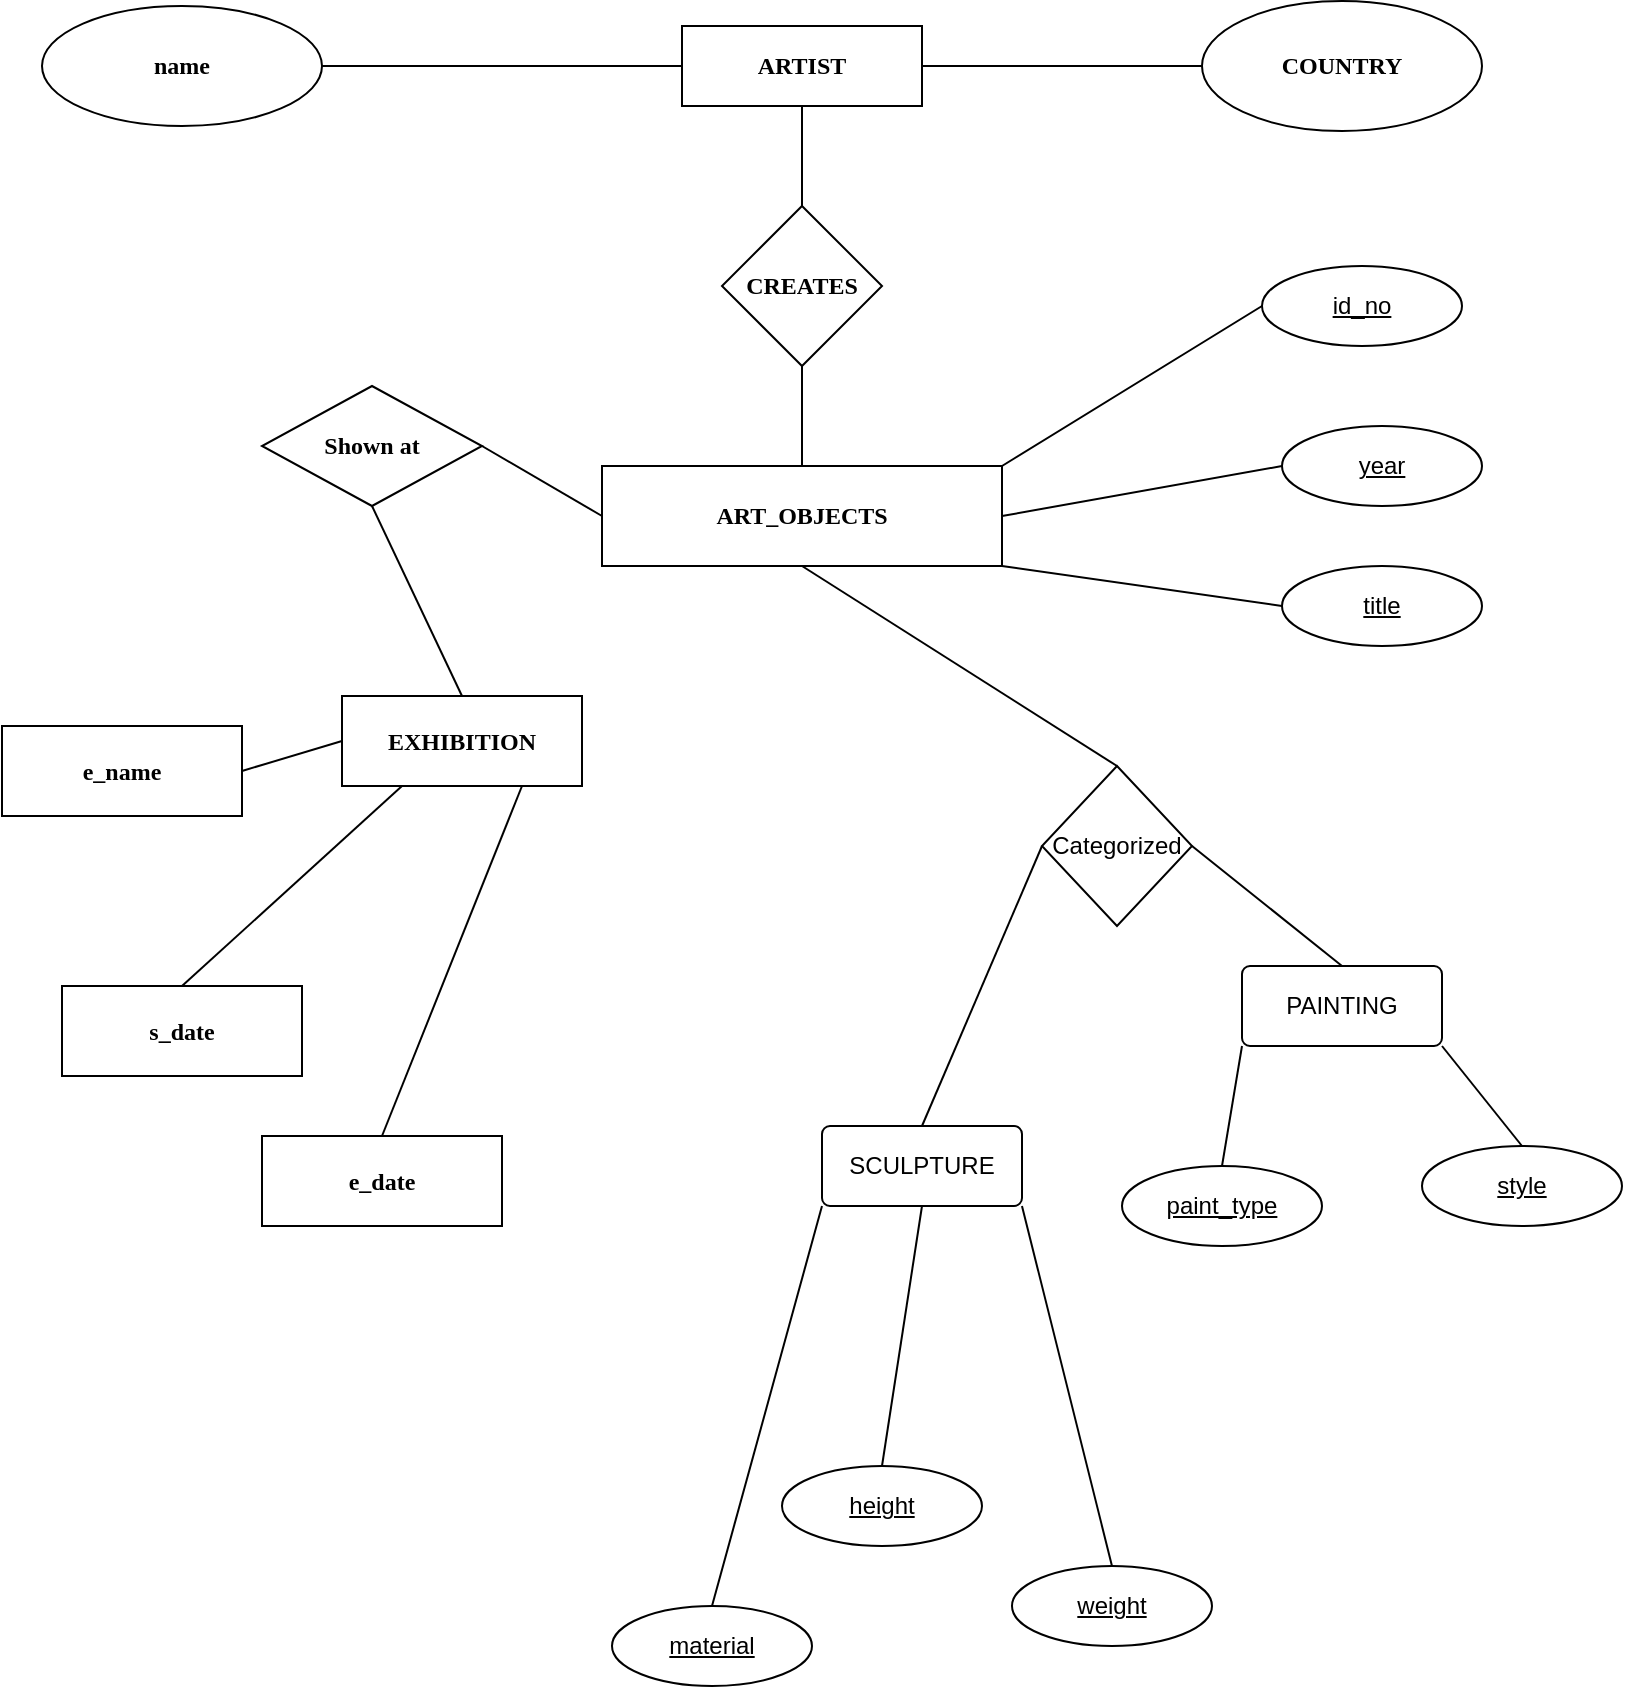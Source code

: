 <mxfile version="28.0.5">
  <diagram name="Page-1" id="fSi8V74m4quzsMzalsrb">
    <mxGraphModel dx="1678" dy="916" grid="1" gridSize="10" guides="1" tooltips="1" connect="1" arrows="1" fold="1" page="1" pageScale="1" pageWidth="850" pageHeight="1100" math="0" shadow="0">
      <root>
        <mxCell id="0" />
        <mxCell id="1" parent="0" />
        <mxCell id="Rrmjgu_ArYxmoVn-tmQf-1" value="&lt;div&gt;ARTIST&lt;/div&gt;" style="rounded=0;whiteSpace=wrap;html=1;fontStyle=1;fontFamily=Times New Roman;" vertex="1" parent="1">
          <mxGeometry x="360" y="40" width="120" height="40" as="geometry" />
        </mxCell>
        <mxCell id="Rrmjgu_ArYxmoVn-tmQf-3" value="name" style="ellipse;whiteSpace=wrap;html=1;fontFamily=Times New Roman;rounded=0;fontStyle=1;" vertex="1" parent="1">
          <mxGeometry x="40" y="30" width="140" height="60" as="geometry" />
        </mxCell>
        <mxCell id="Rrmjgu_ArYxmoVn-tmQf-5" value="COUNTRY" style="ellipse;whiteSpace=wrap;html=1;fontFamily=Times New Roman;rounded=0;fontStyle=1;" vertex="1" parent="1">
          <mxGeometry x="620" y="27.5" width="140" height="65" as="geometry" />
        </mxCell>
        <mxCell id="Rrmjgu_ArYxmoVn-tmQf-7" value="CREATES" style="rhombus;whiteSpace=wrap;html=1;fontFamily=Times New Roman;rounded=0;fontStyle=1;" vertex="1" parent="1">
          <mxGeometry x="380" y="130" width="80" height="80" as="geometry" />
        </mxCell>
        <mxCell id="Rrmjgu_ArYxmoVn-tmQf-10" value="ART_OBJECTS" style="whiteSpace=wrap;html=1;fontFamily=Times New Roman;rounded=0;fontStyle=1;" vertex="1" parent="1">
          <mxGeometry x="320" y="260" width="200" height="50" as="geometry" />
        </mxCell>
        <mxCell id="Rrmjgu_ArYxmoVn-tmQf-18" value="Shown at" style="rhombus;whiteSpace=wrap;html=1;fontFamily=Times New Roman;rounded=0;fontStyle=1;" vertex="1" parent="1">
          <mxGeometry x="150" y="220" width="110" height="60" as="geometry" />
        </mxCell>
        <mxCell id="Rrmjgu_ArYxmoVn-tmQf-21" value="EXHIBITION" style="whiteSpace=wrap;html=1;fontFamily=Times New Roman;rounded=0;fontStyle=1;" vertex="1" parent="1">
          <mxGeometry x="190" y="375" width="120" height="45" as="geometry" />
        </mxCell>
        <mxCell id="Rrmjgu_ArYxmoVn-tmQf-23" value="e_name" style="whiteSpace=wrap;html=1;fontFamily=Times New Roman;rounded=0;fontStyle=1;" vertex="1" parent="1">
          <mxGeometry x="20" y="390" width="120" height="45" as="geometry" />
        </mxCell>
        <mxCell id="Rrmjgu_ArYxmoVn-tmQf-30" value="s_date" style="whiteSpace=wrap;html=1;fontFamily=Times New Roman;rounded=0;fontStyle=1;" vertex="1" parent="1">
          <mxGeometry x="50" y="520" width="120" height="45" as="geometry" />
        </mxCell>
        <mxCell id="Rrmjgu_ArYxmoVn-tmQf-32" value="e_date" style="whiteSpace=wrap;html=1;fontFamily=Times New Roman;rounded=0;fontStyle=1;" vertex="1" parent="1">
          <mxGeometry x="150" y="595" width="120" height="45" as="geometry" />
        </mxCell>
        <mxCell id="Rrmjgu_ArYxmoVn-tmQf-41" value="title" style="ellipse;whiteSpace=wrap;html=1;align=center;fontStyle=4;" vertex="1" parent="1">
          <mxGeometry x="660" y="310" width="100" height="40" as="geometry" />
        </mxCell>
        <mxCell id="Rrmjgu_ArYxmoVn-tmQf-44" value="year" style="ellipse;whiteSpace=wrap;html=1;align=center;fontStyle=4;" vertex="1" parent="1">
          <mxGeometry x="660" y="240" width="100" height="40" as="geometry" />
        </mxCell>
        <mxCell id="Rrmjgu_ArYxmoVn-tmQf-47" value="id_no" style="ellipse;whiteSpace=wrap;html=1;align=center;fontStyle=4;" vertex="1" parent="1">
          <mxGeometry x="650" y="160" width="100" height="40" as="geometry" />
        </mxCell>
        <mxCell id="Rrmjgu_ArYxmoVn-tmQf-50" value="&lt;div&gt;PAINTING&lt;/div&gt;" style="rounded=1;arcSize=10;whiteSpace=wrap;html=1;align=center;" vertex="1" parent="1">
          <mxGeometry x="640" y="510" width="100" height="40" as="geometry" />
        </mxCell>
        <mxCell id="Rrmjgu_ArYxmoVn-tmQf-58" value="SCULPTURE" style="rounded=1;arcSize=10;whiteSpace=wrap;html=1;align=center;" vertex="1" parent="1">
          <mxGeometry x="430" y="590" width="100" height="40" as="geometry" />
        </mxCell>
        <mxCell id="Rrmjgu_ArYxmoVn-tmQf-59" value="style" style="ellipse;whiteSpace=wrap;html=1;align=center;fontStyle=4;" vertex="1" parent="1">
          <mxGeometry x="730" y="600" width="100" height="40" as="geometry" />
        </mxCell>
        <mxCell id="Rrmjgu_ArYxmoVn-tmQf-60" value="paint_type" style="ellipse;whiteSpace=wrap;html=1;align=center;fontStyle=4;" vertex="1" parent="1">
          <mxGeometry x="580" y="610" width="100" height="40" as="geometry" />
        </mxCell>
        <mxCell id="Rrmjgu_ArYxmoVn-tmQf-63" value="weight" style="ellipse;whiteSpace=wrap;html=1;align=center;fontStyle=4;" vertex="1" parent="1">
          <mxGeometry x="525" y="810" width="100" height="40" as="geometry" />
        </mxCell>
        <mxCell id="Rrmjgu_ArYxmoVn-tmQf-64" value="height" style="ellipse;whiteSpace=wrap;html=1;align=center;fontStyle=4;" vertex="1" parent="1">
          <mxGeometry x="410" y="760" width="100" height="40" as="geometry" />
        </mxCell>
        <mxCell id="Rrmjgu_ArYxmoVn-tmQf-65" value="material" style="ellipse;whiteSpace=wrap;html=1;align=center;fontStyle=4;" vertex="1" parent="1">
          <mxGeometry x="325" y="830" width="100" height="40" as="geometry" />
        </mxCell>
        <mxCell id="Rrmjgu_ArYxmoVn-tmQf-70" value="" style="endArrow=none;html=1;rounded=0;entryX=0.5;entryY=1;entryDx=0;entryDy=0;exitX=0.5;exitY=0;exitDx=0;exitDy=0;" edge="1" parent="1" source="Rrmjgu_ArYxmoVn-tmQf-21" target="Rrmjgu_ArYxmoVn-tmQf-18">
          <mxGeometry width="50" height="50" relative="1" as="geometry">
            <mxPoint x="190" y="370" as="sourcePoint" />
            <mxPoint x="240" y="320" as="targetPoint" />
          </mxGeometry>
        </mxCell>
        <mxCell id="Rrmjgu_ArYxmoVn-tmQf-71" value="" style="endArrow=none;html=1;rounded=0;entryX=0;entryY=0.5;entryDx=0;entryDy=0;exitX=1;exitY=0.5;exitDx=0;exitDy=0;" edge="1" parent="1" source="Rrmjgu_ArYxmoVn-tmQf-3" target="Rrmjgu_ArYxmoVn-tmQf-1">
          <mxGeometry width="50" height="50" relative="1" as="geometry">
            <mxPoint x="265" y="90" as="sourcePoint" />
            <mxPoint x="330" y="40" as="targetPoint" />
          </mxGeometry>
        </mxCell>
        <mxCell id="Rrmjgu_ArYxmoVn-tmQf-72" value="" style="endArrow=none;html=1;rounded=0;exitX=0.5;exitY=0;exitDx=0;exitDy=0;entryX=0.5;entryY=1;entryDx=0;entryDy=0;" edge="1" parent="1" source="Rrmjgu_ArYxmoVn-tmQf-7" target="Rrmjgu_ArYxmoVn-tmQf-1">
          <mxGeometry width="50" height="50" relative="1" as="geometry">
            <mxPoint x="420" y="140" as="sourcePoint" />
            <mxPoint x="470" y="90" as="targetPoint" />
          </mxGeometry>
        </mxCell>
        <mxCell id="Rrmjgu_ArYxmoVn-tmQf-73" value="" style="endArrow=none;html=1;rounded=0;entryX=0;entryY=0.5;entryDx=0;entryDy=0;exitX=1;exitY=0.5;exitDx=0;exitDy=0;" edge="1" parent="1" source="Rrmjgu_ArYxmoVn-tmQf-1" target="Rrmjgu_ArYxmoVn-tmQf-5">
          <mxGeometry width="50" height="50" relative="1" as="geometry">
            <mxPoint x="510" y="90" as="sourcePoint" />
            <mxPoint x="560" y="40" as="targetPoint" />
          </mxGeometry>
        </mxCell>
        <mxCell id="Rrmjgu_ArYxmoVn-tmQf-74" value="" style="endArrow=none;html=1;rounded=0;entryX=0.5;entryY=0;entryDx=0;entryDy=0;exitX=0.5;exitY=1;exitDx=0;exitDy=0;" edge="1" parent="1" source="Rrmjgu_ArYxmoVn-tmQf-7" target="Rrmjgu_ArYxmoVn-tmQf-10">
          <mxGeometry width="50" height="50" relative="1" as="geometry">
            <mxPoint x="490" y="190" as="sourcePoint" />
            <mxPoint x="540" y="140" as="targetPoint" />
          </mxGeometry>
        </mxCell>
        <mxCell id="Rrmjgu_ArYxmoVn-tmQf-75" value="" style="endArrow=none;html=1;rounded=0;entryX=0;entryY=0.5;entryDx=0;entryDy=0;exitX=1;exitY=0;exitDx=0;exitDy=0;" edge="1" parent="1" source="Rrmjgu_ArYxmoVn-tmQf-10" target="Rrmjgu_ArYxmoVn-tmQf-47">
          <mxGeometry width="50" height="50" relative="1" as="geometry">
            <mxPoint x="580" y="270" as="sourcePoint" />
            <mxPoint x="630" y="220" as="targetPoint" />
          </mxGeometry>
        </mxCell>
        <mxCell id="Rrmjgu_ArYxmoVn-tmQf-76" value="" style="endArrow=none;html=1;rounded=0;entryX=0;entryY=0.5;entryDx=0;entryDy=0;exitX=1;exitY=0.5;exitDx=0;exitDy=0;" edge="1" parent="1" source="Rrmjgu_ArYxmoVn-tmQf-10" target="Rrmjgu_ArYxmoVn-tmQf-44">
          <mxGeometry width="50" height="50" relative="1" as="geometry">
            <mxPoint x="570" y="300" as="sourcePoint" />
            <mxPoint x="620" y="250" as="targetPoint" />
          </mxGeometry>
        </mxCell>
        <mxCell id="Rrmjgu_ArYxmoVn-tmQf-77" value="" style="endArrow=none;html=1;rounded=0;entryX=0;entryY=0.5;entryDx=0;entryDy=0;exitX=1;exitY=1;exitDx=0;exitDy=0;" edge="1" parent="1" source="Rrmjgu_ArYxmoVn-tmQf-10" target="Rrmjgu_ArYxmoVn-tmQf-41">
          <mxGeometry width="50" height="50" relative="1" as="geometry">
            <mxPoint x="400" y="400" as="sourcePoint" />
            <mxPoint x="450" y="350" as="targetPoint" />
          </mxGeometry>
        </mxCell>
        <mxCell id="Rrmjgu_ArYxmoVn-tmQf-78" value="" style="endArrow=none;html=1;rounded=0;entryX=0.5;entryY=1;entryDx=0;entryDy=0;exitX=0.5;exitY=0;exitDx=0;exitDy=0;" edge="1" parent="1" source="Rrmjgu_ArYxmoVn-tmQf-90" target="Rrmjgu_ArYxmoVn-tmQf-10">
          <mxGeometry width="50" height="50" relative="1" as="geometry">
            <mxPoint x="577.5" y="400" as="sourcePoint" />
            <mxPoint x="450" y="350" as="targetPoint" />
          </mxGeometry>
        </mxCell>
        <mxCell id="Rrmjgu_ArYxmoVn-tmQf-79" value="" style="endArrow=none;html=1;rounded=0;entryX=0;entryY=0.5;entryDx=0;entryDy=0;exitX=1;exitY=0.5;exitDx=0;exitDy=0;" edge="1" parent="1" source="Rrmjgu_ArYxmoVn-tmQf-23" target="Rrmjgu_ArYxmoVn-tmQf-21">
          <mxGeometry width="50" height="50" relative="1" as="geometry">
            <mxPoint x="140" y="490" as="sourcePoint" />
            <mxPoint x="190" y="440" as="targetPoint" />
          </mxGeometry>
        </mxCell>
        <mxCell id="Rrmjgu_ArYxmoVn-tmQf-80" value="" style="endArrow=none;html=1;rounded=0;entryX=0.25;entryY=1;entryDx=0;entryDy=0;exitX=0.5;exitY=0;exitDx=0;exitDy=0;" edge="1" parent="1" source="Rrmjgu_ArYxmoVn-tmQf-30" target="Rrmjgu_ArYxmoVn-tmQf-21">
          <mxGeometry width="50" height="50" relative="1" as="geometry">
            <mxPoint x="160" y="520" as="sourcePoint" />
            <mxPoint x="210" y="470" as="targetPoint" />
          </mxGeometry>
        </mxCell>
        <mxCell id="Rrmjgu_ArYxmoVn-tmQf-81" value="" style="endArrow=none;html=1;rounded=0;entryX=0.75;entryY=1;entryDx=0;entryDy=0;exitX=0.5;exitY=0;exitDx=0;exitDy=0;" edge="1" parent="1" source="Rrmjgu_ArYxmoVn-tmQf-32" target="Rrmjgu_ArYxmoVn-tmQf-21">
          <mxGeometry width="50" height="50" relative="1" as="geometry">
            <mxPoint x="250" y="510" as="sourcePoint" />
            <mxPoint x="300" y="460" as="targetPoint" />
          </mxGeometry>
        </mxCell>
        <mxCell id="Rrmjgu_ArYxmoVn-tmQf-82" value="" style="endArrow=none;html=1;rounded=0;entryX=0;entryY=0.5;entryDx=0;entryDy=0;exitX=0.5;exitY=0;exitDx=0;exitDy=0;" edge="1" parent="1" source="Rrmjgu_ArYxmoVn-tmQf-58" target="Rrmjgu_ArYxmoVn-tmQf-90">
          <mxGeometry width="50" height="50" relative="1" as="geometry">
            <mxPoint x="430" y="485" as="sourcePoint" />
            <mxPoint x="530" y="461.02" as="targetPoint" />
          </mxGeometry>
        </mxCell>
        <mxCell id="Rrmjgu_ArYxmoVn-tmQf-83" value="" style="endArrow=none;html=1;rounded=0;entryX=1;entryY=0.5;entryDx=0;entryDy=0;exitX=0.5;exitY=0;exitDx=0;exitDy=0;" edge="1" parent="1" source="Rrmjgu_ArYxmoVn-tmQf-50" target="Rrmjgu_ArYxmoVn-tmQf-90">
          <mxGeometry width="50" height="50" relative="1" as="geometry">
            <mxPoint x="575" y="530" as="sourcePoint" />
            <mxPoint x="623.005" y="460" as="targetPoint" />
          </mxGeometry>
        </mxCell>
        <mxCell id="Rrmjgu_ArYxmoVn-tmQf-84" value="" style="endArrow=none;html=1;rounded=0;entryX=0;entryY=1;entryDx=0;entryDy=0;exitX=0.5;exitY=0;exitDx=0;exitDy=0;" edge="1" parent="1" source="Rrmjgu_ArYxmoVn-tmQf-60" target="Rrmjgu_ArYxmoVn-tmQf-50">
          <mxGeometry width="50" height="50" relative="1" as="geometry">
            <mxPoint x="552.5" y="600" as="sourcePoint" />
            <mxPoint x="602.5" y="550" as="targetPoint" />
          </mxGeometry>
        </mxCell>
        <mxCell id="Rrmjgu_ArYxmoVn-tmQf-85" value="" style="endArrow=none;html=1;rounded=0;entryX=1;entryY=1;entryDx=0;entryDy=0;exitX=0.5;exitY=0;exitDx=0;exitDy=0;" edge="1" parent="1" source="Rrmjgu_ArYxmoVn-tmQf-59" target="Rrmjgu_ArYxmoVn-tmQf-50">
          <mxGeometry width="50" height="50" relative="1" as="geometry">
            <mxPoint x="755" y="590" as="sourcePoint" />
            <mxPoint x="805" y="540" as="targetPoint" />
          </mxGeometry>
        </mxCell>
        <mxCell id="Rrmjgu_ArYxmoVn-tmQf-86" value="" style="endArrow=none;html=1;rounded=0;entryX=0;entryY=1;entryDx=0;entryDy=0;exitX=0.5;exitY=0;exitDx=0;exitDy=0;" edge="1" parent="1" source="Rrmjgu_ArYxmoVn-tmQf-65" target="Rrmjgu_ArYxmoVn-tmQf-58">
          <mxGeometry width="50" height="50" relative="1" as="geometry">
            <mxPoint x="380" y="620" as="sourcePoint" />
            <mxPoint x="430" y="570" as="targetPoint" />
          </mxGeometry>
        </mxCell>
        <mxCell id="Rrmjgu_ArYxmoVn-tmQf-87" value="" style="endArrow=none;html=1;rounded=0;entryX=0.5;entryY=1;entryDx=0;entryDy=0;exitX=0.5;exitY=0;exitDx=0;exitDy=0;" edge="1" parent="1" source="Rrmjgu_ArYxmoVn-tmQf-64" target="Rrmjgu_ArYxmoVn-tmQf-58">
          <mxGeometry width="50" height="50" relative="1" as="geometry">
            <mxPoint x="440" y="630" as="sourcePoint" />
            <mxPoint x="490" y="580" as="targetPoint" />
          </mxGeometry>
        </mxCell>
        <mxCell id="Rrmjgu_ArYxmoVn-tmQf-88" value="" style="endArrow=none;html=1;rounded=0;entryX=1;entryY=1;entryDx=0;entryDy=0;exitX=0.5;exitY=0;exitDx=0;exitDy=0;" edge="1" parent="1" source="Rrmjgu_ArYxmoVn-tmQf-63" target="Rrmjgu_ArYxmoVn-tmQf-58">
          <mxGeometry width="50" height="50" relative="1" as="geometry">
            <mxPoint x="520" y="630" as="sourcePoint" />
            <mxPoint x="570" y="580" as="targetPoint" />
          </mxGeometry>
        </mxCell>
        <mxCell id="Rrmjgu_ArYxmoVn-tmQf-89" value="" style="endArrow=none;html=1;rounded=0;exitX=1;exitY=0.5;exitDx=0;exitDy=0;entryX=0;entryY=0.5;entryDx=0;entryDy=0;" edge="1" parent="1" source="Rrmjgu_ArYxmoVn-tmQf-18" target="Rrmjgu_ArYxmoVn-tmQf-10">
          <mxGeometry width="50" height="50" relative="1" as="geometry">
            <mxPoint x="400" y="400" as="sourcePoint" />
            <mxPoint x="450" y="350" as="targetPoint" />
          </mxGeometry>
        </mxCell>
        <mxCell id="Rrmjgu_ArYxmoVn-tmQf-90" value="Categorized" style="rhombus;whiteSpace=wrap;html=1;" vertex="1" parent="1">
          <mxGeometry x="540" y="410" width="75" height="80" as="geometry" />
        </mxCell>
      </root>
    </mxGraphModel>
  </diagram>
</mxfile>
